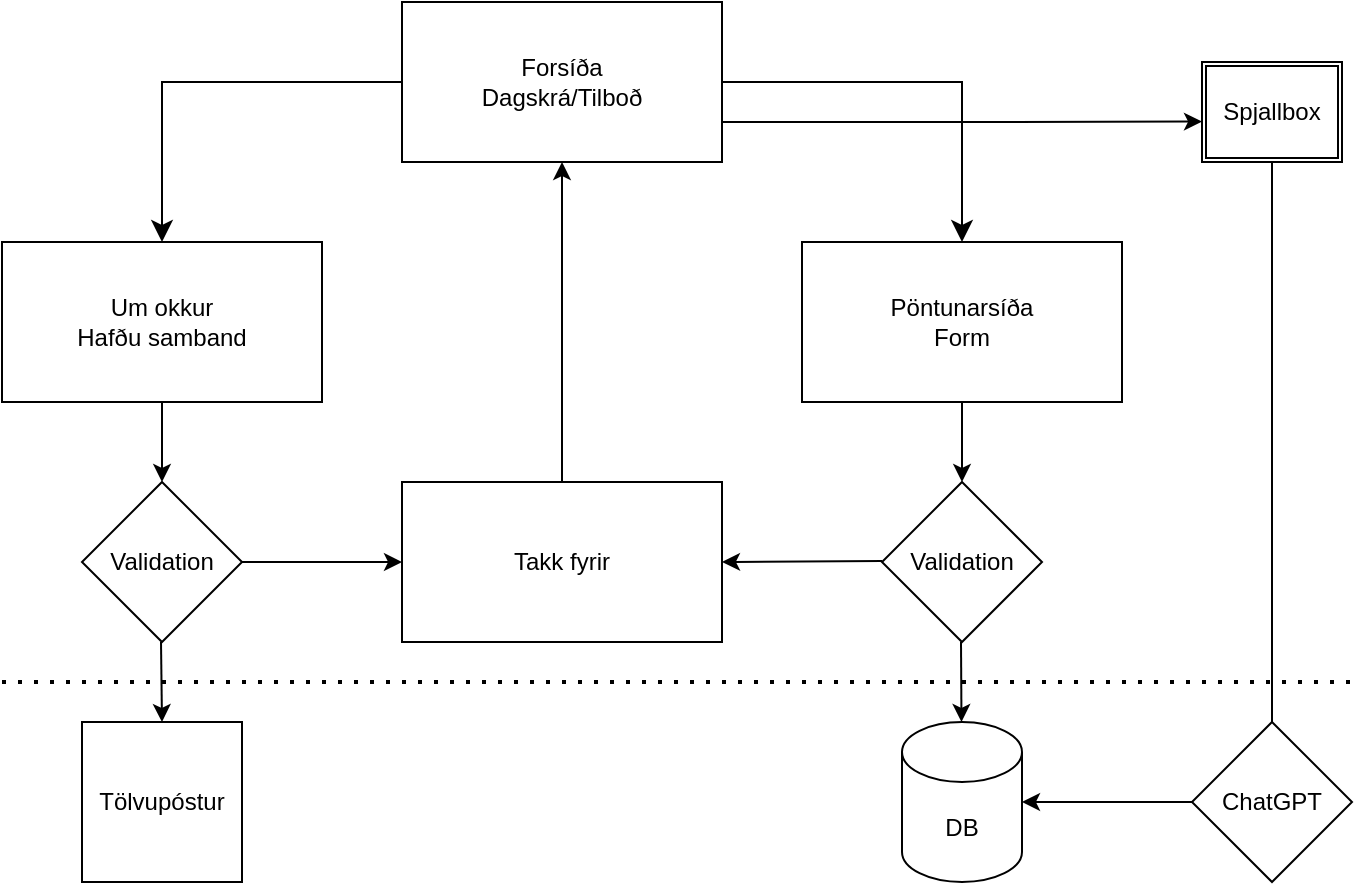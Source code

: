 <mxfile version="24.4.2" type="github">
  <diagram name="Page-1" id="XVw_b_xDwHnGz9wbEkJs">
    <mxGraphModel dx="989" dy="514" grid="1" gridSize="10" guides="1" tooltips="1" connect="1" arrows="1" fold="1" page="1" pageScale="1" pageWidth="850" pageHeight="1100" math="0" shadow="0">
      <root>
        <mxCell id="0" />
        <mxCell id="1" parent="0" />
        <mxCell id="C2USvB88JjmjtFxqJm_b-17" style="edgeStyle=orthogonalEdgeStyle;rounded=0;orthogonalLoop=1;jettySize=auto;html=1;exitX=1;exitY=0.75;exitDx=0;exitDy=0;" edge="1" parent="1" source="VxlyHngNLBUcSf7zy6Bm-1">
          <mxGeometry relative="1" as="geometry">
            <mxPoint x="680.0" y="179.793" as="targetPoint" />
          </mxGeometry>
        </mxCell>
        <mxCell id="VxlyHngNLBUcSf7zy6Bm-1" value="Forsíða&lt;div&gt;Dagskrá/Tilboð&lt;/div&gt;" style="rounded=0;whiteSpace=wrap;html=1;" parent="1" vertex="1">
          <mxGeometry x="280" y="120" width="160" height="80" as="geometry" />
        </mxCell>
        <mxCell id="VxlyHngNLBUcSf7zy6Bm-3" value="Tölvupóstur" style="whiteSpace=wrap;html=1;aspect=fixed;" parent="1" vertex="1">
          <mxGeometry x="120" y="480" width="80" height="80" as="geometry" />
        </mxCell>
        <mxCell id="VxlyHngNLBUcSf7zy6Bm-4" value="DB" style="shape=cylinder3;whiteSpace=wrap;html=1;boundedLbl=1;backgroundOutline=1;size=15;" parent="1" vertex="1">
          <mxGeometry x="530" y="480" width="60" height="80" as="geometry" />
        </mxCell>
        <mxCell id="C2USvB88JjmjtFxqJm_b-15" style="edgeStyle=orthogonalEdgeStyle;rounded=0;orthogonalLoop=1;jettySize=auto;html=1;exitX=0.5;exitY=1;exitDx=0;exitDy=0;entryX=0.5;entryY=0;entryDx=0;entryDy=0;" edge="1" parent="1" source="Jqyqml2Vst-oy_76xLtx-1" target="Jqyqml2Vst-oy_76xLtx-3">
          <mxGeometry relative="1" as="geometry" />
        </mxCell>
        <mxCell id="Jqyqml2Vst-oy_76xLtx-1" value="Pöntunarsíða&lt;br&gt;Form" style="rounded=0;whiteSpace=wrap;html=1;" parent="1" vertex="1">
          <mxGeometry x="480" y="240" width="160" height="80" as="geometry" />
        </mxCell>
        <mxCell id="C2USvB88JjmjtFxqJm_b-13" style="edgeStyle=orthogonalEdgeStyle;rounded=0;orthogonalLoop=1;jettySize=auto;html=1;exitX=0.5;exitY=1;exitDx=0;exitDy=0;entryX=0.5;entryY=0;entryDx=0;entryDy=0;" edge="1" parent="1" source="Jqyqml2Vst-oy_76xLtx-2" target="C2USvB88JjmjtFxqJm_b-5">
          <mxGeometry relative="1" as="geometry" />
        </mxCell>
        <mxCell id="Jqyqml2Vst-oy_76xLtx-2" value="Um okkur&lt;br&gt;Hafðu samband" style="rounded=0;whiteSpace=wrap;html=1;" parent="1" vertex="1">
          <mxGeometry x="80" y="240" width="160" height="80" as="geometry" />
        </mxCell>
        <mxCell id="Jqyqml2Vst-oy_76xLtx-3" value="Validation" style="rhombus;whiteSpace=wrap;html=1;" parent="1" vertex="1">
          <mxGeometry x="520" y="360" width="80" height="80" as="geometry" />
        </mxCell>
        <mxCell id="Jqyqml2Vst-oy_76xLtx-4" value="Takk fyrir" style="rounded=0;whiteSpace=wrap;html=1;" parent="1" vertex="1">
          <mxGeometry x="280" y="360" width="160" height="80" as="geometry" />
        </mxCell>
        <mxCell id="C2USvB88JjmjtFxqJm_b-1" value="" style="endArrow=classic;html=1;rounded=0;entryX=0.5;entryY=1;entryDx=0;entryDy=0;" edge="1" parent="1" target="VxlyHngNLBUcSf7zy6Bm-1">
          <mxGeometry width="50" height="50" relative="1" as="geometry">
            <mxPoint x="360" y="360" as="sourcePoint" />
            <mxPoint x="360" y="210" as="targetPoint" />
          </mxGeometry>
        </mxCell>
        <mxCell id="C2USvB88JjmjtFxqJm_b-2" value="" style="edgeStyle=segmentEdgeStyle;endArrow=classic;html=1;curved=0;rounded=0;endSize=8;startSize=8;entryX=0.5;entryY=0;entryDx=0;entryDy=0;" edge="1" parent="1" target="Jqyqml2Vst-oy_76xLtx-1">
          <mxGeometry width="50" height="50" relative="1" as="geometry">
            <mxPoint x="440" y="160" as="sourcePoint" />
            <mxPoint x="560" y="230" as="targetPoint" />
            <Array as="points">
              <mxPoint x="560" y="160" />
            </Array>
          </mxGeometry>
        </mxCell>
        <mxCell id="C2USvB88JjmjtFxqJm_b-4" value="" style="endArrow=classic;html=1;rounded=0;entryX=1;entryY=0.5;entryDx=0;entryDy=0;" edge="1" parent="1" target="Jqyqml2Vst-oy_76xLtx-4">
          <mxGeometry width="50" height="50" relative="1" as="geometry">
            <mxPoint x="520" y="399.5" as="sourcePoint" />
            <mxPoint x="450" y="400" as="targetPoint" />
          </mxGeometry>
        </mxCell>
        <mxCell id="C2USvB88JjmjtFxqJm_b-5" value="Validation" style="rhombus;whiteSpace=wrap;html=1;" vertex="1" parent="1">
          <mxGeometry x="120" y="360" width="80" height="80" as="geometry" />
        </mxCell>
        <mxCell id="C2USvB88JjmjtFxqJm_b-6" value="" style="endArrow=classic;html=1;rounded=0;exitX=1;exitY=0.5;exitDx=0;exitDy=0;entryX=0;entryY=0.5;entryDx=0;entryDy=0;" edge="1" parent="1" source="C2USvB88JjmjtFxqJm_b-5" target="Jqyqml2Vst-oy_76xLtx-4">
          <mxGeometry width="50" height="50" relative="1" as="geometry">
            <mxPoint x="260" y="399.5" as="sourcePoint" />
            <mxPoint x="270" y="400" as="targetPoint" />
          </mxGeometry>
        </mxCell>
        <mxCell id="C2USvB88JjmjtFxqJm_b-7" value="" style="edgeStyle=segmentEdgeStyle;endArrow=classic;html=1;curved=0;rounded=0;endSize=8;startSize=8;exitX=0;exitY=0.5;exitDx=0;exitDy=0;entryX=0.5;entryY=0;entryDx=0;entryDy=0;" edge="1" parent="1" source="VxlyHngNLBUcSf7zy6Bm-1" target="Jqyqml2Vst-oy_76xLtx-2">
          <mxGeometry width="50" height="50" relative="1" as="geometry">
            <mxPoint x="230" y="160" as="sourcePoint" />
            <mxPoint x="160" y="230" as="targetPoint" />
            <Array as="points">
              <mxPoint x="160" y="160" />
            </Array>
          </mxGeometry>
        </mxCell>
        <mxCell id="C2USvB88JjmjtFxqJm_b-8" value="" style="endArrow=classic;html=1;rounded=0;entryX=0.5;entryY=0;entryDx=0;entryDy=0;" edge="1" parent="1" target="VxlyHngNLBUcSf7zy6Bm-3">
          <mxGeometry width="50" height="50" relative="1" as="geometry">
            <mxPoint x="159.5" y="440" as="sourcePoint" />
            <mxPoint x="160" y="470" as="targetPoint" />
          </mxGeometry>
        </mxCell>
        <mxCell id="C2USvB88JjmjtFxqJm_b-11" value="" style="endArrow=classic;html=1;rounded=0;" edge="1" parent="1" target="VxlyHngNLBUcSf7zy6Bm-4">
          <mxGeometry width="50" height="50" relative="1" as="geometry">
            <mxPoint x="559.5" y="440" as="sourcePoint" />
            <mxPoint x="559.5" y="490" as="targetPoint" />
          </mxGeometry>
        </mxCell>
        <mxCell id="C2USvB88JjmjtFxqJm_b-19" value="Spjallbox" style="shape=ext;double=1;rounded=0;whiteSpace=wrap;html=1;" vertex="1" parent="1">
          <mxGeometry x="680" y="150" width="70" height="50" as="geometry" />
        </mxCell>
        <mxCell id="C2USvB88JjmjtFxqJm_b-22" value="" style="endArrow=classic;html=1;rounded=0;edgeStyle=orthogonalEdgeStyle;exitX=0.5;exitY=1;exitDx=0;exitDy=0;" edge="1" parent="1" source="C2USvB88JjmjtFxqJm_b-19" target="VxlyHngNLBUcSf7zy6Bm-4">
          <mxGeometry width="50" height="50" relative="1" as="geometry">
            <mxPoint x="715" y="241" as="sourcePoint" />
            <mxPoint x="570" y="490" as="targetPoint" />
            <Array as="points">
              <mxPoint x="715" y="520" />
            </Array>
          </mxGeometry>
        </mxCell>
        <mxCell id="C2USvB88JjmjtFxqJm_b-25" value="ChatGPT" style="rhombus;whiteSpace=wrap;html=1;" vertex="1" parent="1">
          <mxGeometry x="675" y="480" width="80" height="80" as="geometry" />
        </mxCell>
        <mxCell id="C2USvB88JjmjtFxqJm_b-26" value="" style="endArrow=none;dashed=1;html=1;dashPattern=1 3;strokeWidth=2;rounded=0;" edge="1" parent="1">
          <mxGeometry width="50" height="50" relative="1" as="geometry">
            <mxPoint x="80" y="460" as="sourcePoint" />
            <mxPoint x="760" y="460" as="targetPoint" />
          </mxGeometry>
        </mxCell>
      </root>
    </mxGraphModel>
  </diagram>
</mxfile>
